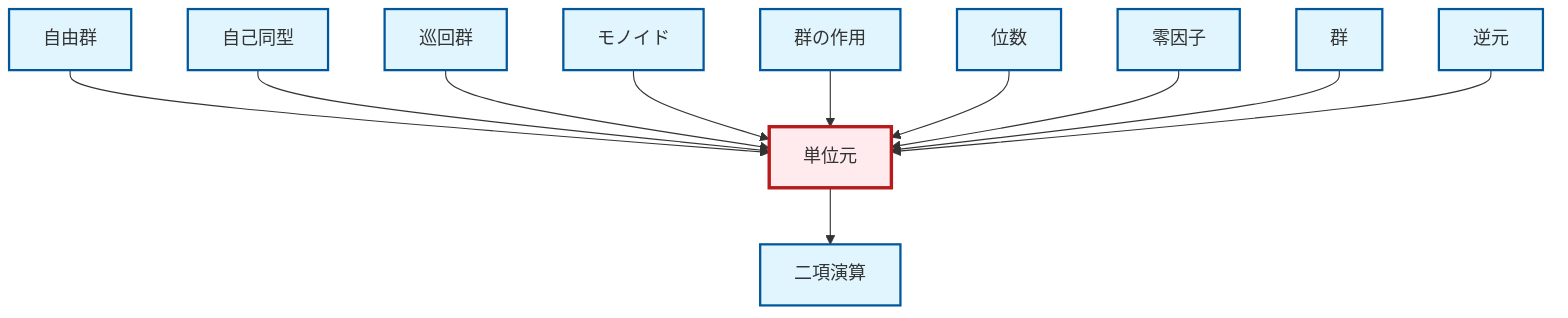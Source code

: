 graph TD
    classDef definition fill:#e1f5fe,stroke:#01579b,stroke-width:2px
    classDef theorem fill:#f3e5f5,stroke:#4a148c,stroke-width:2px
    classDef axiom fill:#fff3e0,stroke:#e65100,stroke-width:2px
    classDef example fill:#e8f5e9,stroke:#1b5e20,stroke-width:2px
    classDef current fill:#ffebee,stroke:#b71c1c,stroke-width:3px
    def-cyclic-group["巡回群"]:::definition
    def-order["位数"]:::definition
    def-automorphism["自己同型"]:::definition
    def-free-group["自由群"]:::definition
    def-identity-element["単位元"]:::definition
    def-group["群"]:::definition
    def-binary-operation["二項演算"]:::definition
    def-monoid["モノイド"]:::definition
    def-inverse-element["逆元"]:::definition
    def-zero-divisor["零因子"]:::definition
    def-group-action["群の作用"]:::definition
    def-identity-element --> def-binary-operation
    def-free-group --> def-identity-element
    def-automorphism --> def-identity-element
    def-cyclic-group --> def-identity-element
    def-monoid --> def-identity-element
    def-group-action --> def-identity-element
    def-order --> def-identity-element
    def-zero-divisor --> def-identity-element
    def-group --> def-identity-element
    def-inverse-element --> def-identity-element
    class def-identity-element current